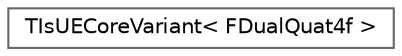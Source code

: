 digraph "Graphical Class Hierarchy"
{
 // INTERACTIVE_SVG=YES
 // LATEX_PDF_SIZE
  bgcolor="transparent";
  edge [fontname=Helvetica,fontsize=10,labelfontname=Helvetica,labelfontsize=10];
  node [fontname=Helvetica,fontsize=10,shape=box,height=0.2,width=0.4];
  rankdir="LR";
  Node0 [id="Node000000",label="TIsUECoreVariant\< FDualQuat4f \>",height=0.2,width=0.4,color="grey40", fillcolor="white", style="filled",URL="$dc/d4c/structTIsUECoreVariant_3_01FDualQuat4f_01_4.html",tooltip=" "];
}
